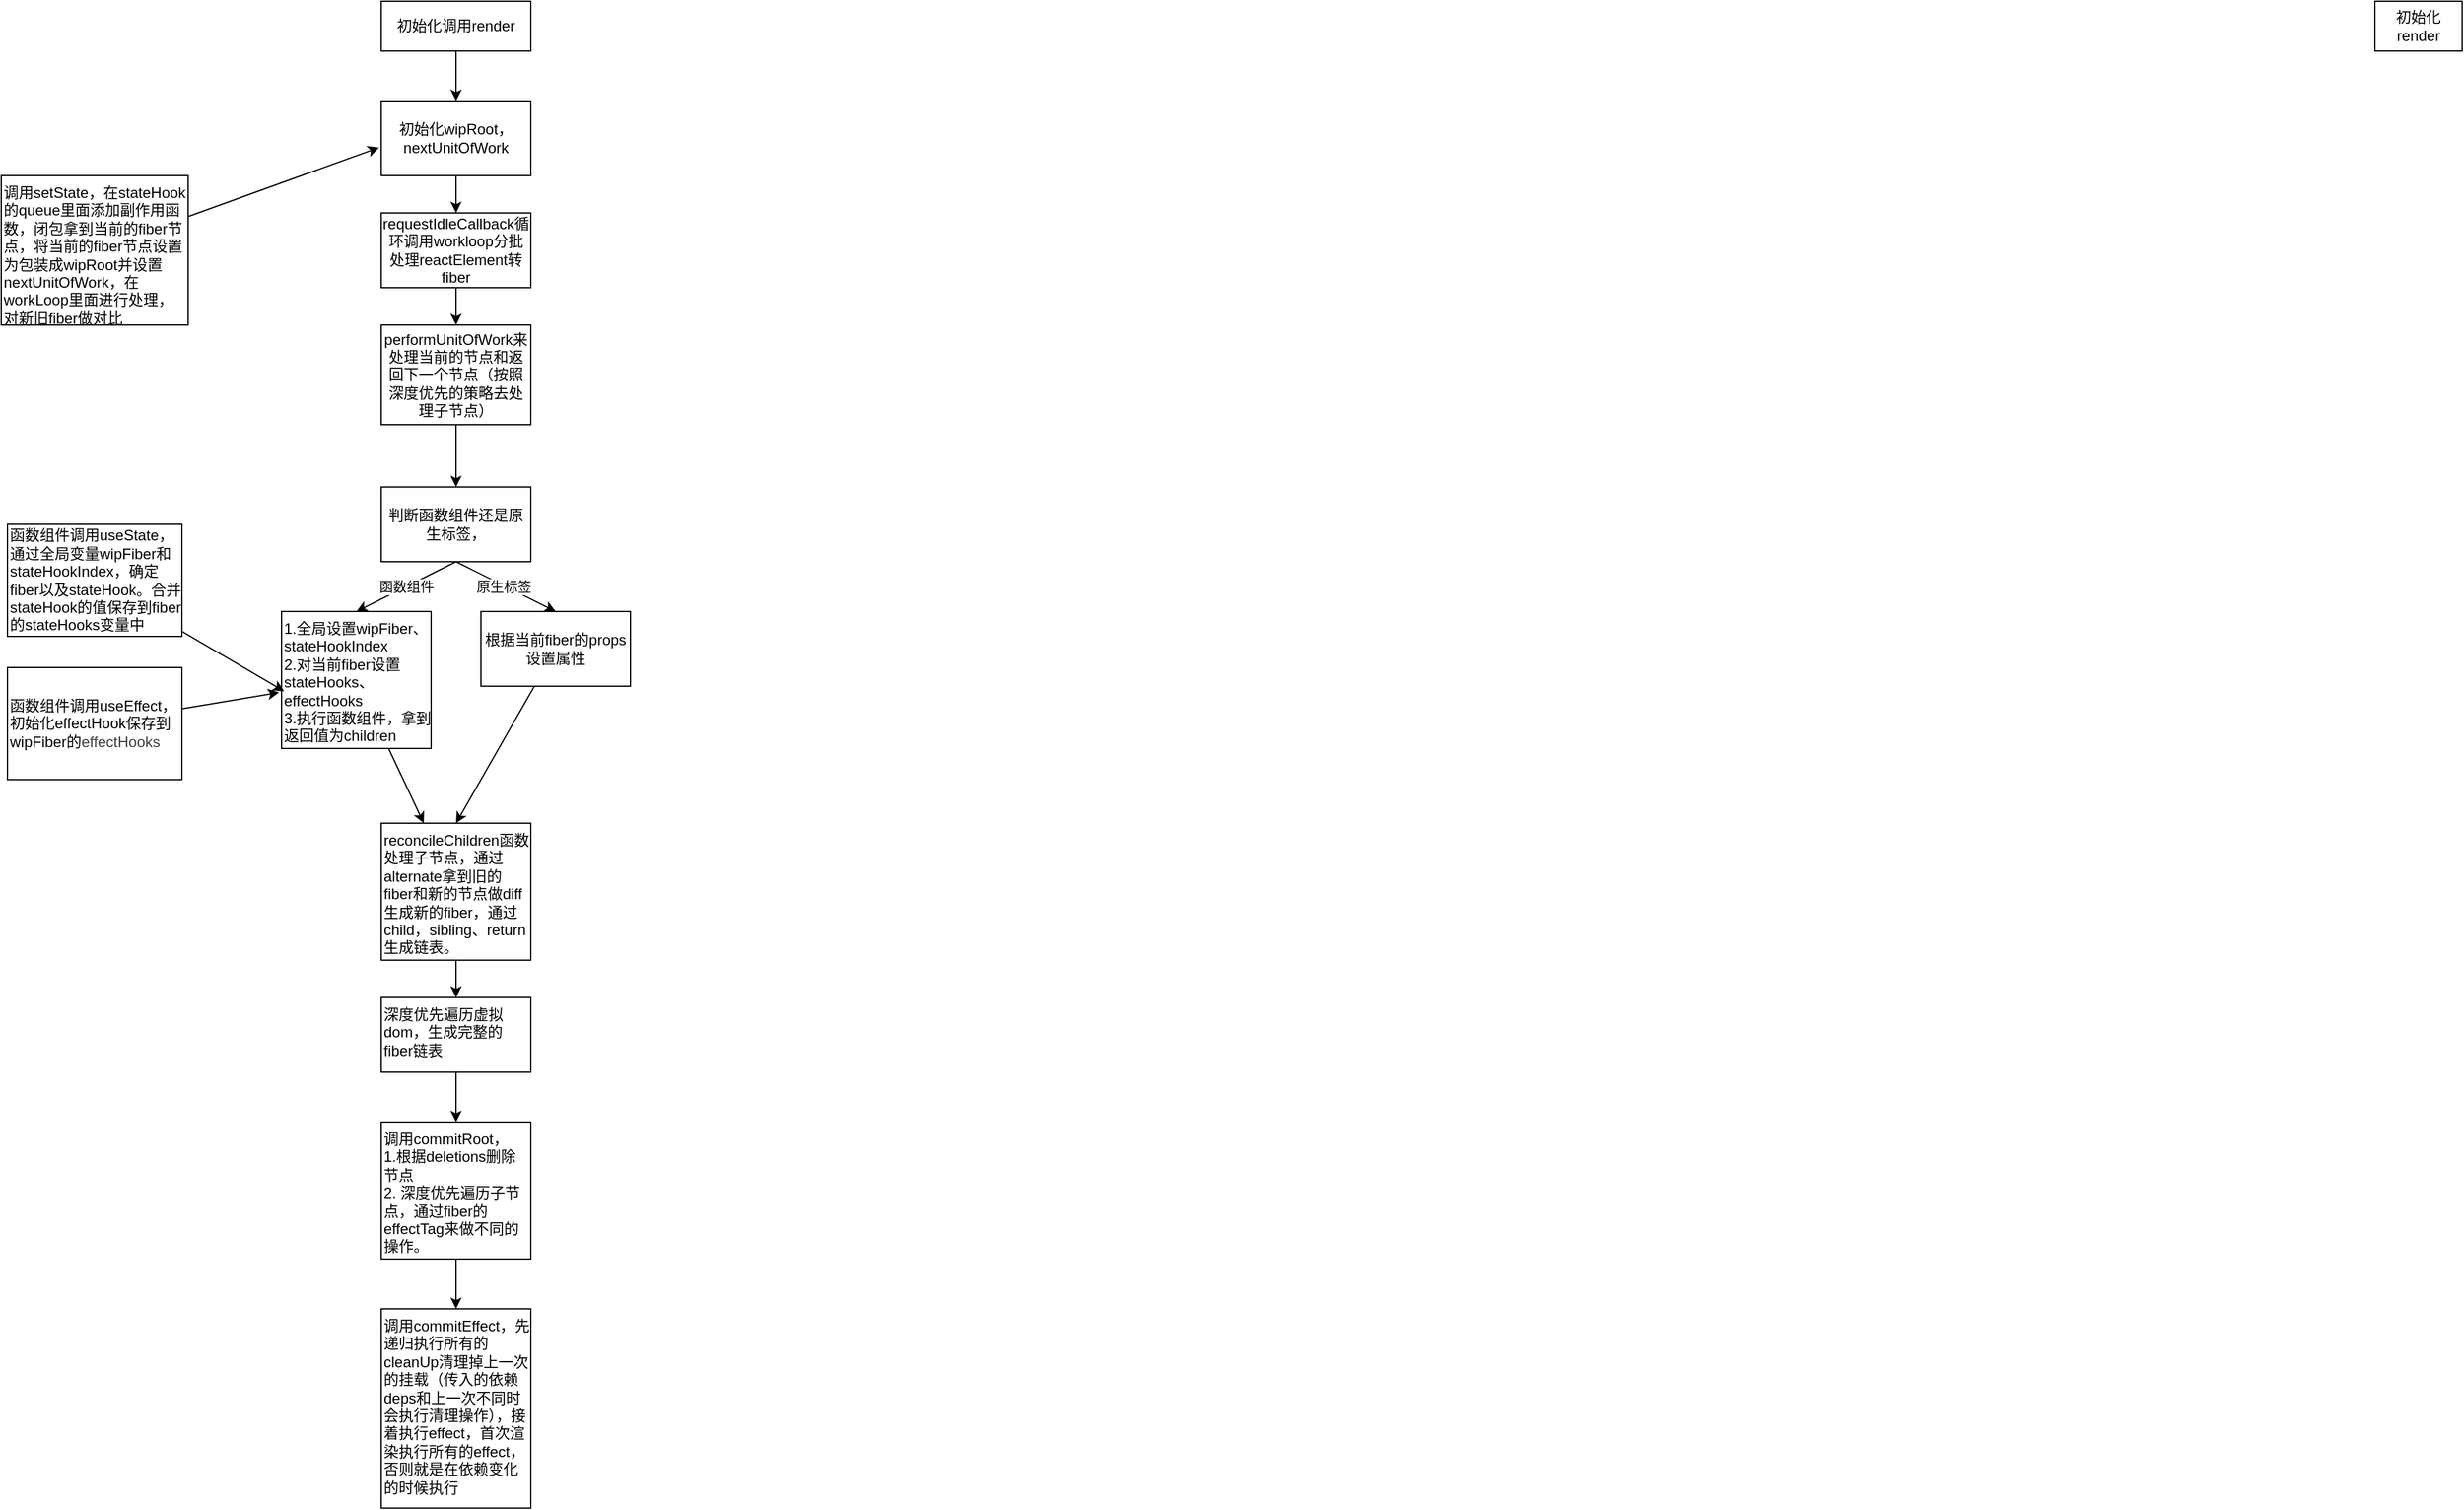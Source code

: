 <mxfile>
    <diagram id="-hZGuCcW8BoxsfZZDIJP" name="第 1 页">
        <mxGraphModel dx="3436" dy="963" grid="1" gridSize="10" guides="1" tooltips="1" connect="1" arrows="1" fold="1" page="1" pageScale="1" pageWidth="1169" pageHeight="1654" math="0" shadow="0">
            <root>
                <mxCell id="0"/>
                <mxCell id="1" parent="0"/>
                <mxCell id="2" value="初始化render" style="rounded=0;whiteSpace=wrap;html=1;" vertex="1" parent="1">
                    <mxGeometry x="250" y="50" width="70" height="40" as="geometry"/>
                </mxCell>
                <mxCell id="6" value="" style="edgeStyle=none;html=1;" edge="1" parent="1" source="4" target="5">
                    <mxGeometry relative="1" as="geometry"/>
                </mxCell>
                <mxCell id="4" value="初始化调用render" style="rounded=0;whiteSpace=wrap;html=1;" vertex="1" parent="1">
                    <mxGeometry x="-1350" y="50" width="120" height="40" as="geometry"/>
                </mxCell>
                <mxCell id="8" value="" style="edgeStyle=none;html=1;" edge="1" parent="1" source="5" target="7">
                    <mxGeometry relative="1" as="geometry"/>
                </mxCell>
                <mxCell id="5" value="初始化wipRoot，nextUnitOfWork" style="whiteSpace=wrap;html=1;rounded=0;" vertex="1" parent="1">
                    <mxGeometry x="-1350" y="130" width="120" height="60" as="geometry"/>
                </mxCell>
                <mxCell id="10" value="" style="edgeStyle=none;html=1;" edge="1" parent="1" source="7" target="9">
                    <mxGeometry relative="1" as="geometry"/>
                </mxCell>
                <mxCell id="7" value="requestIdleCallback循环调用workloop分批处理reactElement转fiber" style="whiteSpace=wrap;html=1;rounded=0;" vertex="1" parent="1">
                    <mxGeometry x="-1350" y="220" width="120" height="60" as="geometry"/>
                </mxCell>
                <mxCell id="12" value="" style="edgeStyle=none;html=1;" edge="1" parent="1" source="9" target="11">
                    <mxGeometry relative="1" as="geometry"/>
                </mxCell>
                <mxCell id="9" value="performUnitOfWork来处理当前的节点和返回下一个节点（按照深度优先的策略去处理子节点）" style="whiteSpace=wrap;html=1;rounded=0;" vertex="1" parent="1">
                    <mxGeometry x="-1350" y="310" width="120" height="80" as="geometry"/>
                </mxCell>
                <mxCell id="11" value="判断函数组件还是原生标签，" style="whiteSpace=wrap;html=1;rounded=0;" vertex="1" parent="1">
                    <mxGeometry x="-1350" y="440" width="120" height="60" as="geometry"/>
                </mxCell>
                <mxCell id="27" value="" style="edgeStyle=none;html=1;" edge="1" parent="1" source="13" target="26">
                    <mxGeometry relative="1" as="geometry"/>
                </mxCell>
                <mxCell id="13" value="1.全局设置wipFiber、stateHookIndex&lt;div&gt;2.对当前fiber设置stateHooks、effectHooks&lt;/div&gt;&lt;div&gt;3.执行函数组件，拿到返回值为children&lt;/div&gt;" style="whiteSpace=wrap;html=1;rounded=0;align=left;horizontal=1;verticalAlign=top;" vertex="1" parent="1">
                    <mxGeometry x="-1430" y="540" width="120" height="110" as="geometry"/>
                </mxCell>
                <mxCell id="28" style="edgeStyle=none;html=1;entryX=0.5;entryY=0;entryDx=0;entryDy=0;" edge="1" parent="1" source="17" target="26">
                    <mxGeometry relative="1" as="geometry"/>
                </mxCell>
                <mxCell id="17" value="根据当前fiber的props设置属性" style="whiteSpace=wrap;html=1;rounded=0;" vertex="1" parent="1">
                    <mxGeometry x="-1270" y="540" width="120" height="60" as="geometry"/>
                </mxCell>
                <mxCell id="21" value="" style="endArrow=classic;html=1;entryX=0.5;entryY=0;entryDx=0;entryDy=0;exitX=0.5;exitY=1;exitDx=0;exitDy=0;" edge="1" parent="1" source="11" target="13">
                    <mxGeometry relative="1" as="geometry">
                        <mxPoint x="-1420" y="510" as="sourcePoint"/>
                        <mxPoint x="-1320" y="510" as="targetPoint"/>
                    </mxGeometry>
                </mxCell>
                <mxCell id="22" value="函数组件" style="edgeLabel;resizable=0;html=1;;align=center;verticalAlign=middle;" connectable="0" vertex="1" parent="21">
                    <mxGeometry relative="1" as="geometry"/>
                </mxCell>
                <mxCell id="23" value="" style="endArrow=classic;html=1;entryX=0.5;entryY=0;entryDx=0;entryDy=0;exitX=0.5;exitY=1;exitDx=0;exitDy=0;" edge="1" parent="1" source="11" target="17">
                    <mxGeometry relative="1" as="geometry">
                        <mxPoint x="-1260" y="520" as="sourcePoint"/>
                        <mxPoint x="-1340" y="560" as="targetPoint"/>
                    </mxGeometry>
                </mxCell>
                <mxCell id="24" value="Label" style="edgeLabel;resizable=0;html=1;;align=center;verticalAlign=middle;" connectable="0" vertex="1" parent="23">
                    <mxGeometry relative="1" as="geometry"/>
                </mxCell>
                <mxCell id="25" value="原生标签" style="edgeLabel;html=1;align=center;verticalAlign=middle;resizable=0;points=[];" vertex="1" connectable="0" parent="23">
                    <mxGeometry x="-0.04" y="-1" relative="1" as="geometry">
                        <mxPoint as="offset"/>
                    </mxGeometry>
                </mxCell>
                <mxCell id="34" value="" style="edgeStyle=none;html=1;" edge="1" parent="1" source="26" target="33">
                    <mxGeometry relative="1" as="geometry"/>
                </mxCell>
                <mxCell id="26" value="reconcileChildren函数处理子节点，通过alternate拿到旧的fiber和新的节点做diff生成新的fiber，通过child，sibling、return生成链表。" style="whiteSpace=wrap;html=1;align=left;verticalAlign=top;rounded=0;" vertex="1" parent="1">
                    <mxGeometry x="-1350" y="710" width="120" height="110" as="geometry"/>
                </mxCell>
                <mxCell id="41" value="" style="edgeStyle=none;html=1;" edge="1" parent="1" source="33" target="40">
                    <mxGeometry relative="1" as="geometry"/>
                </mxCell>
                <mxCell id="33" value="深度优先遍历虚拟dom，生成完整的fiber链表" style="whiteSpace=wrap;html=1;align=left;verticalAlign=top;rounded=0;" vertex="1" parent="1">
                    <mxGeometry x="-1350" y="850" width="120" height="60" as="geometry"/>
                </mxCell>
                <mxCell id="35" value="函数组件调用useState，&lt;div&gt;&lt;div&gt;通过全局变量wipFiber和stateHookIndex，确定fiber以及stateHook。合并stateHook的值保存到fiber的stateHooks变量中&lt;/div&gt;&lt;/div&gt;" style="rounded=0;whiteSpace=wrap;html=1;align=left;" vertex="1" parent="1">
                    <mxGeometry x="-1650" y="470" width="140" height="90" as="geometry"/>
                </mxCell>
                <mxCell id="36" style="edgeStyle=none;html=1;entryX=0.017;entryY=0.582;entryDx=0;entryDy=0;entryPerimeter=0;" edge="1" parent="1" source="35" target="13">
                    <mxGeometry relative="1" as="geometry"/>
                </mxCell>
                <mxCell id="37" value="函数组件调用useEffect，&lt;div&gt;&lt;font color=&quot;#000000&quot;&gt;初始化effectHook保存到&lt;br&gt;&lt;/font&gt;&lt;div&gt;&lt;div&gt;wipFiber的&lt;span style=&quot;color: rgb(63, 63, 63); background-color: transparent;&quot;&gt;effectHooks&lt;/span&gt;&lt;/div&gt;&lt;/div&gt;&lt;/div&gt;" style="rounded=0;whiteSpace=wrap;html=1;align=left;" vertex="1" parent="1">
                    <mxGeometry x="-1650" y="585" width="140" height="90" as="geometry"/>
                </mxCell>
                <mxCell id="38" style="edgeStyle=none;html=1;entryX=-0.017;entryY=0.591;entryDx=0;entryDy=0;entryPerimeter=0;" edge="1" parent="1" source="37" target="13">
                    <mxGeometry relative="1" as="geometry"/>
                </mxCell>
                <mxCell id="39" value="调用setState，在stateHook的queue里面添加副作用函数，闭包拿到当前的fiber节点，将当前的fiber节点设置为包装成wipRoot并设置nextUnitOfWork，在workLoop里面进行处理，对新旧fiber做对比&lt;div&gt;&lt;font color=&quot;#000000&quot;&gt;&lt;br&gt;&lt;/font&gt;&lt;div&gt;&lt;br&gt;&lt;/div&gt;&lt;/div&gt;" style="rounded=0;whiteSpace=wrap;html=1;align=left;verticalAlign=top;" vertex="1" parent="1">
                    <mxGeometry x="-1655" y="190" width="150" height="120" as="geometry"/>
                </mxCell>
                <mxCell id="43" value="" style="edgeStyle=none;html=1;" edge="1" parent="1" source="40" target="42">
                    <mxGeometry relative="1" as="geometry"/>
                </mxCell>
                <mxCell id="40" value="调用commitRoot，&lt;div&gt;1.根据deletions删除节点&lt;/div&gt;&lt;div&gt;2. 深度优先遍历子节点，通过fiber的effectTag来做不同的操作。&lt;/div&gt;" style="whiteSpace=wrap;html=1;align=left;verticalAlign=top;rounded=0;" vertex="1" parent="1">
                    <mxGeometry x="-1350" y="950" width="120" height="110" as="geometry"/>
                </mxCell>
                <mxCell id="42" value="调用commitEffect，先递归执行所有的cleanUp清理掉上一次的挂载（传入的依赖deps和上一次不同时会执行清理操作），接着执行effect，首次渲染执行所有的effect，否则就是在依赖变化的时候执行" style="whiteSpace=wrap;html=1;align=left;verticalAlign=top;rounded=0;" vertex="1" parent="1">
                    <mxGeometry x="-1350" y="1100" width="120" height="160" as="geometry"/>
                </mxCell>
                <mxCell id="45" style="edgeStyle=none;html=1;entryX=-0.015;entryY=0.625;entryDx=0;entryDy=0;entryPerimeter=0;" edge="1" parent="1" source="39" target="5">
                    <mxGeometry relative="1" as="geometry"/>
                </mxCell>
            </root>
        </mxGraphModel>
    </diagram>
</mxfile>